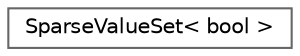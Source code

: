 digraph "类继承关系图"
{
 // LATEX_PDF_SIZE
  bgcolor="transparent";
  edge [fontname=Helvetica,fontsize=10,labelfontname=Helvetica,labelfontsize=10];
  node [fontname=Helvetica,fontsize=10,shape=box,height=0.2,width=0.4];
  rankdir="LR";
  Node0 [id="Node000000",label="SparseValueSet\< bool \>",height=0.2,width=0.4,color="grey40", fillcolor="white", style="filled",URL="$class_sparse_value_set_3_01bool_01_4.html",tooltip="Specialization for bool."];
}

